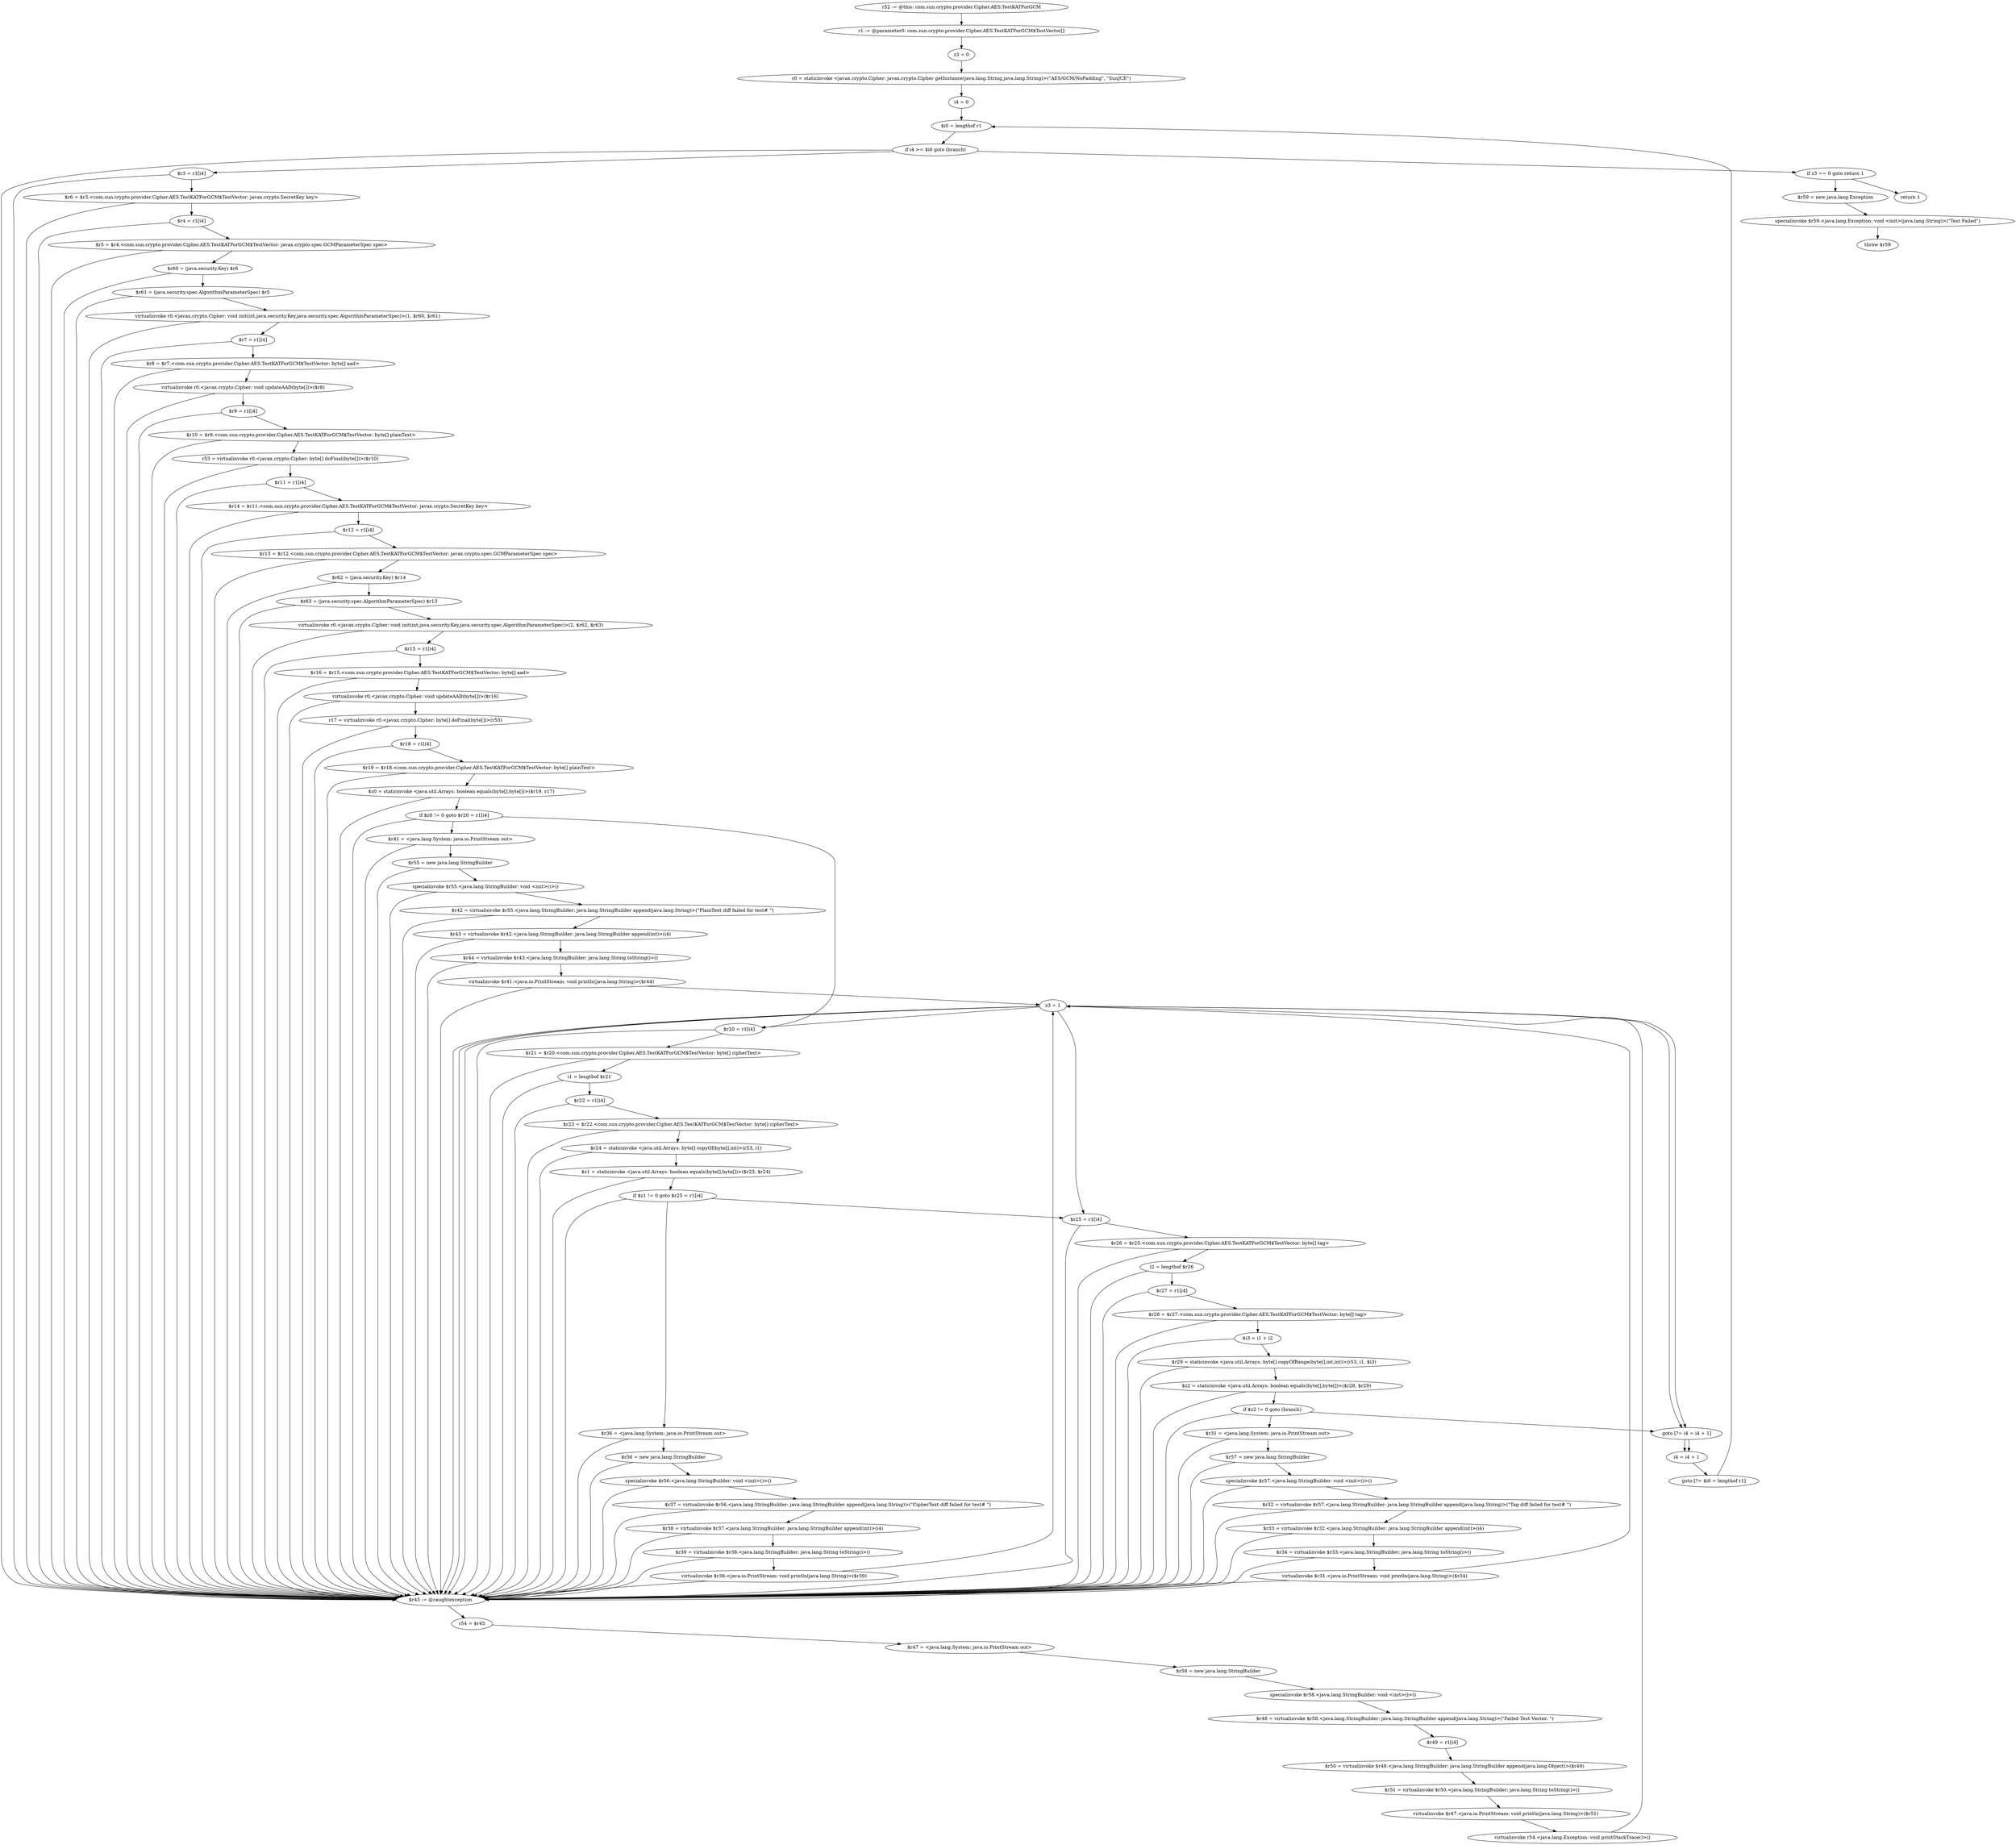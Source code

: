 digraph "unitGraph" {
    "r52 := @this: com.sun.crypto.provider.Cipher.AES.TestKATForGCM"
    "r1 := @parameter0: com.sun.crypto.provider.Cipher.AES.TestKATForGCM$TestVector[]"
    "z3 = 0"
    "r0 = staticinvoke <javax.crypto.Cipher: javax.crypto.Cipher getInstance(java.lang.String,java.lang.String)>(\"AES/GCM/NoPadding\", \"SunJCE\")"
    "i4 = 0"
    "$i0 = lengthof r1"
    "if i4 >= $i0 goto (branch)"
    "$r3 = r1[i4]"
    "$r6 = $r3.<com.sun.crypto.provider.Cipher.AES.TestKATForGCM$TestVector: javax.crypto.SecretKey key>"
    "$r4 = r1[i4]"
    "$r5 = $r4.<com.sun.crypto.provider.Cipher.AES.TestKATForGCM$TestVector: javax.crypto.spec.GCMParameterSpec spec>"
    "$r60 = (java.security.Key) $r6"
    "$r61 = (java.security.spec.AlgorithmParameterSpec) $r5"
    "virtualinvoke r0.<javax.crypto.Cipher: void init(int,java.security.Key,java.security.spec.AlgorithmParameterSpec)>(1, $r60, $r61)"
    "$r7 = r1[i4]"
    "$r8 = $r7.<com.sun.crypto.provider.Cipher.AES.TestKATForGCM$TestVector: byte[] aad>"
    "virtualinvoke r0.<javax.crypto.Cipher: void updateAAD(byte[])>($r8)"
    "$r9 = r1[i4]"
    "$r10 = $r9.<com.sun.crypto.provider.Cipher.AES.TestKATForGCM$TestVector: byte[] plainText>"
    "r53 = virtualinvoke r0.<javax.crypto.Cipher: byte[] doFinal(byte[])>($r10)"
    "$r11 = r1[i4]"
    "$r14 = $r11.<com.sun.crypto.provider.Cipher.AES.TestKATForGCM$TestVector: javax.crypto.SecretKey key>"
    "$r12 = r1[i4]"
    "$r13 = $r12.<com.sun.crypto.provider.Cipher.AES.TestKATForGCM$TestVector: javax.crypto.spec.GCMParameterSpec spec>"
    "$r62 = (java.security.Key) $r14"
    "$r63 = (java.security.spec.AlgorithmParameterSpec) $r13"
    "virtualinvoke r0.<javax.crypto.Cipher: void init(int,java.security.Key,java.security.spec.AlgorithmParameterSpec)>(2, $r62, $r63)"
    "$r15 = r1[i4]"
    "$r16 = $r15.<com.sun.crypto.provider.Cipher.AES.TestKATForGCM$TestVector: byte[] aad>"
    "virtualinvoke r0.<javax.crypto.Cipher: void updateAAD(byte[])>($r16)"
    "r17 = virtualinvoke r0.<javax.crypto.Cipher: byte[] doFinal(byte[])>(r53)"
    "$r18 = r1[i4]"
    "$r19 = $r18.<com.sun.crypto.provider.Cipher.AES.TestKATForGCM$TestVector: byte[] plainText>"
    "$z0 = staticinvoke <java.util.Arrays: boolean equals(byte[],byte[])>($r19, r17)"
    "if $z0 != 0 goto $r20 = r1[i4]"
    "$r41 = <java.lang.System: java.io.PrintStream out>"
    "$r55 = new java.lang.StringBuilder"
    "specialinvoke $r55.<java.lang.StringBuilder: void <init>()>()"
    "$r42 = virtualinvoke $r55.<java.lang.StringBuilder: java.lang.StringBuilder append(java.lang.String)>(\"PlainText diff failed for test# \")"
    "$r43 = virtualinvoke $r42.<java.lang.StringBuilder: java.lang.StringBuilder append(int)>(i4)"
    "$r44 = virtualinvoke $r43.<java.lang.StringBuilder: java.lang.String toString()>()"
    "virtualinvoke $r41.<java.io.PrintStream: void println(java.lang.String)>($r44)"
    "z3 = 1"
    "$r20 = r1[i4]"
    "$r21 = $r20.<com.sun.crypto.provider.Cipher.AES.TestKATForGCM$TestVector: byte[] cipherText>"
    "i1 = lengthof $r21"
    "$r22 = r1[i4]"
    "$r23 = $r22.<com.sun.crypto.provider.Cipher.AES.TestKATForGCM$TestVector: byte[] cipherText>"
    "$r24 = staticinvoke <java.util.Arrays: byte[] copyOf(byte[],int)>(r53, i1)"
    "$z1 = staticinvoke <java.util.Arrays: boolean equals(byte[],byte[])>($r23, $r24)"
    "if $z1 != 0 goto $r25 = r1[i4]"
    "$r36 = <java.lang.System: java.io.PrintStream out>"
    "$r56 = new java.lang.StringBuilder"
    "specialinvoke $r56.<java.lang.StringBuilder: void <init>()>()"
    "$r37 = virtualinvoke $r56.<java.lang.StringBuilder: java.lang.StringBuilder append(java.lang.String)>(\"CipherText diff failed for test# \")"
    "$r38 = virtualinvoke $r37.<java.lang.StringBuilder: java.lang.StringBuilder append(int)>(i4)"
    "$r39 = virtualinvoke $r38.<java.lang.StringBuilder: java.lang.String toString()>()"
    "virtualinvoke $r36.<java.io.PrintStream: void println(java.lang.String)>($r39)"
    "$r25 = r1[i4]"
    "$r26 = $r25.<com.sun.crypto.provider.Cipher.AES.TestKATForGCM$TestVector: byte[] tag>"
    "i2 = lengthof $r26"
    "$r27 = r1[i4]"
    "$r28 = $r27.<com.sun.crypto.provider.Cipher.AES.TestKATForGCM$TestVector: byte[] tag>"
    "$i3 = i1 + i2"
    "$r29 = staticinvoke <java.util.Arrays: byte[] copyOfRange(byte[],int,int)>(r53, i1, $i3)"
    "$z2 = staticinvoke <java.util.Arrays: boolean equals(byte[],byte[])>($r28, $r29)"
    "if $z2 != 0 goto (branch)"
    "$r31 = <java.lang.System: java.io.PrintStream out>"
    "$r57 = new java.lang.StringBuilder"
    "specialinvoke $r57.<java.lang.StringBuilder: void <init>()>()"
    "$r32 = virtualinvoke $r57.<java.lang.StringBuilder: java.lang.StringBuilder append(java.lang.String)>(\"Tag diff failed for test# \")"
    "$r33 = virtualinvoke $r32.<java.lang.StringBuilder: java.lang.StringBuilder append(int)>(i4)"
    "$r34 = virtualinvoke $r33.<java.lang.StringBuilder: java.lang.String toString()>()"
    "virtualinvoke $r31.<java.io.PrintStream: void println(java.lang.String)>($r34)"
    "goto [?= i4 = i4 + 1]"
    "$r45 := @caughtexception"
    "r54 = $r45"
    "$r47 = <java.lang.System: java.io.PrintStream out>"
    "$r58 = new java.lang.StringBuilder"
    "specialinvoke $r58.<java.lang.StringBuilder: void <init>()>()"
    "$r48 = virtualinvoke $r58.<java.lang.StringBuilder: java.lang.StringBuilder append(java.lang.String)>(\"Failed Test Vector: \")"
    "$r49 = r1[i4]"
    "$r50 = virtualinvoke $r48.<java.lang.StringBuilder: java.lang.StringBuilder append(java.lang.Object)>($r49)"
    "$r51 = virtualinvoke $r50.<java.lang.StringBuilder: java.lang.String toString()>()"
    "virtualinvoke $r47.<java.io.PrintStream: void println(java.lang.String)>($r51)"
    "virtualinvoke r54.<java.lang.Exception: void printStackTrace()>()"
    "i4 = i4 + 1"
    "goto [?= $i0 = lengthof r1]"
    "if z3 == 0 goto return 1"
    "$r59 = new java.lang.Exception"
    "specialinvoke $r59.<java.lang.Exception: void <init>(java.lang.String)>(\"Test Failed\")"
    "throw $r59"
    "return 1"
    "r52 := @this: com.sun.crypto.provider.Cipher.AES.TestKATForGCM"->"r1 := @parameter0: com.sun.crypto.provider.Cipher.AES.TestKATForGCM$TestVector[]";
    "r1 := @parameter0: com.sun.crypto.provider.Cipher.AES.TestKATForGCM$TestVector[]"->"z3 = 0";
    "z3 = 0"->"r0 = staticinvoke <javax.crypto.Cipher: javax.crypto.Cipher getInstance(java.lang.String,java.lang.String)>(\"AES/GCM/NoPadding\", \"SunJCE\")";
    "r0 = staticinvoke <javax.crypto.Cipher: javax.crypto.Cipher getInstance(java.lang.String,java.lang.String)>(\"AES/GCM/NoPadding\", \"SunJCE\")"->"i4 = 0";
    "i4 = 0"->"$i0 = lengthof r1";
    "$i0 = lengthof r1"->"if i4 >= $i0 goto (branch)";
    "if i4 >= $i0 goto (branch)"->"$r3 = r1[i4]";
    "if i4 >= $i0 goto (branch)"->"if z3 == 0 goto return 1";
    "if i4 >= $i0 goto (branch)"->"$r45 := @caughtexception";
    "$r3 = r1[i4]"->"$r6 = $r3.<com.sun.crypto.provider.Cipher.AES.TestKATForGCM$TestVector: javax.crypto.SecretKey key>";
    "$r3 = r1[i4]"->"$r45 := @caughtexception";
    "$r6 = $r3.<com.sun.crypto.provider.Cipher.AES.TestKATForGCM$TestVector: javax.crypto.SecretKey key>"->"$r4 = r1[i4]";
    "$r6 = $r3.<com.sun.crypto.provider.Cipher.AES.TestKATForGCM$TestVector: javax.crypto.SecretKey key>"->"$r45 := @caughtexception";
    "$r4 = r1[i4]"->"$r5 = $r4.<com.sun.crypto.provider.Cipher.AES.TestKATForGCM$TestVector: javax.crypto.spec.GCMParameterSpec spec>";
    "$r4 = r1[i4]"->"$r45 := @caughtexception";
    "$r5 = $r4.<com.sun.crypto.provider.Cipher.AES.TestKATForGCM$TestVector: javax.crypto.spec.GCMParameterSpec spec>"->"$r60 = (java.security.Key) $r6";
    "$r5 = $r4.<com.sun.crypto.provider.Cipher.AES.TestKATForGCM$TestVector: javax.crypto.spec.GCMParameterSpec spec>"->"$r45 := @caughtexception";
    "$r60 = (java.security.Key) $r6"->"$r61 = (java.security.spec.AlgorithmParameterSpec) $r5";
    "$r60 = (java.security.Key) $r6"->"$r45 := @caughtexception";
    "$r61 = (java.security.spec.AlgorithmParameterSpec) $r5"->"virtualinvoke r0.<javax.crypto.Cipher: void init(int,java.security.Key,java.security.spec.AlgorithmParameterSpec)>(1, $r60, $r61)";
    "$r61 = (java.security.spec.AlgorithmParameterSpec) $r5"->"$r45 := @caughtexception";
    "virtualinvoke r0.<javax.crypto.Cipher: void init(int,java.security.Key,java.security.spec.AlgorithmParameterSpec)>(1, $r60, $r61)"->"$r7 = r1[i4]";
    "virtualinvoke r0.<javax.crypto.Cipher: void init(int,java.security.Key,java.security.spec.AlgorithmParameterSpec)>(1, $r60, $r61)"->"$r45 := @caughtexception";
    "$r7 = r1[i4]"->"$r8 = $r7.<com.sun.crypto.provider.Cipher.AES.TestKATForGCM$TestVector: byte[] aad>";
    "$r7 = r1[i4]"->"$r45 := @caughtexception";
    "$r8 = $r7.<com.sun.crypto.provider.Cipher.AES.TestKATForGCM$TestVector: byte[] aad>"->"virtualinvoke r0.<javax.crypto.Cipher: void updateAAD(byte[])>($r8)";
    "$r8 = $r7.<com.sun.crypto.provider.Cipher.AES.TestKATForGCM$TestVector: byte[] aad>"->"$r45 := @caughtexception";
    "virtualinvoke r0.<javax.crypto.Cipher: void updateAAD(byte[])>($r8)"->"$r9 = r1[i4]";
    "virtualinvoke r0.<javax.crypto.Cipher: void updateAAD(byte[])>($r8)"->"$r45 := @caughtexception";
    "$r9 = r1[i4]"->"$r10 = $r9.<com.sun.crypto.provider.Cipher.AES.TestKATForGCM$TestVector: byte[] plainText>";
    "$r9 = r1[i4]"->"$r45 := @caughtexception";
    "$r10 = $r9.<com.sun.crypto.provider.Cipher.AES.TestKATForGCM$TestVector: byte[] plainText>"->"r53 = virtualinvoke r0.<javax.crypto.Cipher: byte[] doFinal(byte[])>($r10)";
    "$r10 = $r9.<com.sun.crypto.provider.Cipher.AES.TestKATForGCM$TestVector: byte[] plainText>"->"$r45 := @caughtexception";
    "r53 = virtualinvoke r0.<javax.crypto.Cipher: byte[] doFinal(byte[])>($r10)"->"$r11 = r1[i4]";
    "r53 = virtualinvoke r0.<javax.crypto.Cipher: byte[] doFinal(byte[])>($r10)"->"$r45 := @caughtexception";
    "$r11 = r1[i4]"->"$r14 = $r11.<com.sun.crypto.provider.Cipher.AES.TestKATForGCM$TestVector: javax.crypto.SecretKey key>";
    "$r11 = r1[i4]"->"$r45 := @caughtexception";
    "$r14 = $r11.<com.sun.crypto.provider.Cipher.AES.TestKATForGCM$TestVector: javax.crypto.SecretKey key>"->"$r12 = r1[i4]";
    "$r14 = $r11.<com.sun.crypto.provider.Cipher.AES.TestKATForGCM$TestVector: javax.crypto.SecretKey key>"->"$r45 := @caughtexception";
    "$r12 = r1[i4]"->"$r13 = $r12.<com.sun.crypto.provider.Cipher.AES.TestKATForGCM$TestVector: javax.crypto.spec.GCMParameterSpec spec>";
    "$r12 = r1[i4]"->"$r45 := @caughtexception";
    "$r13 = $r12.<com.sun.crypto.provider.Cipher.AES.TestKATForGCM$TestVector: javax.crypto.spec.GCMParameterSpec spec>"->"$r62 = (java.security.Key) $r14";
    "$r13 = $r12.<com.sun.crypto.provider.Cipher.AES.TestKATForGCM$TestVector: javax.crypto.spec.GCMParameterSpec spec>"->"$r45 := @caughtexception";
    "$r62 = (java.security.Key) $r14"->"$r63 = (java.security.spec.AlgorithmParameterSpec) $r13";
    "$r62 = (java.security.Key) $r14"->"$r45 := @caughtexception";
    "$r63 = (java.security.spec.AlgorithmParameterSpec) $r13"->"virtualinvoke r0.<javax.crypto.Cipher: void init(int,java.security.Key,java.security.spec.AlgorithmParameterSpec)>(2, $r62, $r63)";
    "$r63 = (java.security.spec.AlgorithmParameterSpec) $r13"->"$r45 := @caughtexception";
    "virtualinvoke r0.<javax.crypto.Cipher: void init(int,java.security.Key,java.security.spec.AlgorithmParameterSpec)>(2, $r62, $r63)"->"$r15 = r1[i4]";
    "virtualinvoke r0.<javax.crypto.Cipher: void init(int,java.security.Key,java.security.spec.AlgorithmParameterSpec)>(2, $r62, $r63)"->"$r45 := @caughtexception";
    "$r15 = r1[i4]"->"$r16 = $r15.<com.sun.crypto.provider.Cipher.AES.TestKATForGCM$TestVector: byte[] aad>";
    "$r15 = r1[i4]"->"$r45 := @caughtexception";
    "$r16 = $r15.<com.sun.crypto.provider.Cipher.AES.TestKATForGCM$TestVector: byte[] aad>"->"virtualinvoke r0.<javax.crypto.Cipher: void updateAAD(byte[])>($r16)";
    "$r16 = $r15.<com.sun.crypto.provider.Cipher.AES.TestKATForGCM$TestVector: byte[] aad>"->"$r45 := @caughtexception";
    "virtualinvoke r0.<javax.crypto.Cipher: void updateAAD(byte[])>($r16)"->"r17 = virtualinvoke r0.<javax.crypto.Cipher: byte[] doFinal(byte[])>(r53)";
    "virtualinvoke r0.<javax.crypto.Cipher: void updateAAD(byte[])>($r16)"->"$r45 := @caughtexception";
    "r17 = virtualinvoke r0.<javax.crypto.Cipher: byte[] doFinal(byte[])>(r53)"->"$r18 = r1[i4]";
    "r17 = virtualinvoke r0.<javax.crypto.Cipher: byte[] doFinal(byte[])>(r53)"->"$r45 := @caughtexception";
    "$r18 = r1[i4]"->"$r19 = $r18.<com.sun.crypto.provider.Cipher.AES.TestKATForGCM$TestVector: byte[] plainText>";
    "$r18 = r1[i4]"->"$r45 := @caughtexception";
    "$r19 = $r18.<com.sun.crypto.provider.Cipher.AES.TestKATForGCM$TestVector: byte[] plainText>"->"$z0 = staticinvoke <java.util.Arrays: boolean equals(byte[],byte[])>($r19, r17)";
    "$r19 = $r18.<com.sun.crypto.provider.Cipher.AES.TestKATForGCM$TestVector: byte[] plainText>"->"$r45 := @caughtexception";
    "$z0 = staticinvoke <java.util.Arrays: boolean equals(byte[],byte[])>($r19, r17)"->"if $z0 != 0 goto $r20 = r1[i4]";
    "$z0 = staticinvoke <java.util.Arrays: boolean equals(byte[],byte[])>($r19, r17)"->"$r45 := @caughtexception";
    "if $z0 != 0 goto $r20 = r1[i4]"->"$r41 = <java.lang.System: java.io.PrintStream out>";
    "if $z0 != 0 goto $r20 = r1[i4]"->"$r20 = r1[i4]";
    "if $z0 != 0 goto $r20 = r1[i4]"->"$r45 := @caughtexception";
    "$r41 = <java.lang.System: java.io.PrintStream out>"->"$r55 = new java.lang.StringBuilder";
    "$r41 = <java.lang.System: java.io.PrintStream out>"->"$r45 := @caughtexception";
    "$r55 = new java.lang.StringBuilder"->"specialinvoke $r55.<java.lang.StringBuilder: void <init>()>()";
    "$r55 = new java.lang.StringBuilder"->"$r45 := @caughtexception";
    "specialinvoke $r55.<java.lang.StringBuilder: void <init>()>()"->"$r42 = virtualinvoke $r55.<java.lang.StringBuilder: java.lang.StringBuilder append(java.lang.String)>(\"PlainText diff failed for test# \")";
    "specialinvoke $r55.<java.lang.StringBuilder: void <init>()>()"->"$r45 := @caughtexception";
    "$r42 = virtualinvoke $r55.<java.lang.StringBuilder: java.lang.StringBuilder append(java.lang.String)>(\"PlainText diff failed for test# \")"->"$r43 = virtualinvoke $r42.<java.lang.StringBuilder: java.lang.StringBuilder append(int)>(i4)";
    "$r42 = virtualinvoke $r55.<java.lang.StringBuilder: java.lang.StringBuilder append(java.lang.String)>(\"PlainText diff failed for test# \")"->"$r45 := @caughtexception";
    "$r43 = virtualinvoke $r42.<java.lang.StringBuilder: java.lang.StringBuilder append(int)>(i4)"->"$r44 = virtualinvoke $r43.<java.lang.StringBuilder: java.lang.String toString()>()";
    "$r43 = virtualinvoke $r42.<java.lang.StringBuilder: java.lang.StringBuilder append(int)>(i4)"->"$r45 := @caughtexception";
    "$r44 = virtualinvoke $r43.<java.lang.StringBuilder: java.lang.String toString()>()"->"virtualinvoke $r41.<java.io.PrintStream: void println(java.lang.String)>($r44)";
    "$r44 = virtualinvoke $r43.<java.lang.StringBuilder: java.lang.String toString()>()"->"$r45 := @caughtexception";
    "virtualinvoke $r41.<java.io.PrintStream: void println(java.lang.String)>($r44)"->"z3 = 1";
    "virtualinvoke $r41.<java.io.PrintStream: void println(java.lang.String)>($r44)"->"$r45 := @caughtexception";
    "z3 = 1"->"$r20 = r1[i4]";
    "z3 = 1"->"$r45 := @caughtexception";
    "$r20 = r1[i4]"->"$r21 = $r20.<com.sun.crypto.provider.Cipher.AES.TestKATForGCM$TestVector: byte[] cipherText>";
    "$r20 = r1[i4]"->"$r45 := @caughtexception";
    "$r21 = $r20.<com.sun.crypto.provider.Cipher.AES.TestKATForGCM$TestVector: byte[] cipherText>"->"i1 = lengthof $r21";
    "$r21 = $r20.<com.sun.crypto.provider.Cipher.AES.TestKATForGCM$TestVector: byte[] cipherText>"->"$r45 := @caughtexception";
    "i1 = lengthof $r21"->"$r22 = r1[i4]";
    "i1 = lengthof $r21"->"$r45 := @caughtexception";
    "$r22 = r1[i4]"->"$r23 = $r22.<com.sun.crypto.provider.Cipher.AES.TestKATForGCM$TestVector: byte[] cipherText>";
    "$r22 = r1[i4]"->"$r45 := @caughtexception";
    "$r23 = $r22.<com.sun.crypto.provider.Cipher.AES.TestKATForGCM$TestVector: byte[] cipherText>"->"$r24 = staticinvoke <java.util.Arrays: byte[] copyOf(byte[],int)>(r53, i1)";
    "$r23 = $r22.<com.sun.crypto.provider.Cipher.AES.TestKATForGCM$TestVector: byte[] cipherText>"->"$r45 := @caughtexception";
    "$r24 = staticinvoke <java.util.Arrays: byte[] copyOf(byte[],int)>(r53, i1)"->"$z1 = staticinvoke <java.util.Arrays: boolean equals(byte[],byte[])>($r23, $r24)";
    "$r24 = staticinvoke <java.util.Arrays: byte[] copyOf(byte[],int)>(r53, i1)"->"$r45 := @caughtexception";
    "$z1 = staticinvoke <java.util.Arrays: boolean equals(byte[],byte[])>($r23, $r24)"->"if $z1 != 0 goto $r25 = r1[i4]";
    "$z1 = staticinvoke <java.util.Arrays: boolean equals(byte[],byte[])>($r23, $r24)"->"$r45 := @caughtexception";
    "if $z1 != 0 goto $r25 = r1[i4]"->"$r36 = <java.lang.System: java.io.PrintStream out>";
    "if $z1 != 0 goto $r25 = r1[i4]"->"$r25 = r1[i4]";
    "if $z1 != 0 goto $r25 = r1[i4]"->"$r45 := @caughtexception";
    "$r36 = <java.lang.System: java.io.PrintStream out>"->"$r56 = new java.lang.StringBuilder";
    "$r36 = <java.lang.System: java.io.PrintStream out>"->"$r45 := @caughtexception";
    "$r56 = new java.lang.StringBuilder"->"specialinvoke $r56.<java.lang.StringBuilder: void <init>()>()";
    "$r56 = new java.lang.StringBuilder"->"$r45 := @caughtexception";
    "specialinvoke $r56.<java.lang.StringBuilder: void <init>()>()"->"$r37 = virtualinvoke $r56.<java.lang.StringBuilder: java.lang.StringBuilder append(java.lang.String)>(\"CipherText diff failed for test# \")";
    "specialinvoke $r56.<java.lang.StringBuilder: void <init>()>()"->"$r45 := @caughtexception";
    "$r37 = virtualinvoke $r56.<java.lang.StringBuilder: java.lang.StringBuilder append(java.lang.String)>(\"CipherText diff failed for test# \")"->"$r38 = virtualinvoke $r37.<java.lang.StringBuilder: java.lang.StringBuilder append(int)>(i4)";
    "$r37 = virtualinvoke $r56.<java.lang.StringBuilder: java.lang.StringBuilder append(java.lang.String)>(\"CipherText diff failed for test# \")"->"$r45 := @caughtexception";
    "$r38 = virtualinvoke $r37.<java.lang.StringBuilder: java.lang.StringBuilder append(int)>(i4)"->"$r39 = virtualinvoke $r38.<java.lang.StringBuilder: java.lang.String toString()>()";
    "$r38 = virtualinvoke $r37.<java.lang.StringBuilder: java.lang.StringBuilder append(int)>(i4)"->"$r45 := @caughtexception";
    "$r39 = virtualinvoke $r38.<java.lang.StringBuilder: java.lang.String toString()>()"->"virtualinvoke $r36.<java.io.PrintStream: void println(java.lang.String)>($r39)";
    "$r39 = virtualinvoke $r38.<java.lang.StringBuilder: java.lang.String toString()>()"->"$r45 := @caughtexception";
    "virtualinvoke $r36.<java.io.PrintStream: void println(java.lang.String)>($r39)"->"z3 = 1";
    "virtualinvoke $r36.<java.io.PrintStream: void println(java.lang.String)>($r39)"->"$r45 := @caughtexception";
    "z3 = 1"->"$r25 = r1[i4]";
    "z3 = 1"->"$r45 := @caughtexception";
    "$r25 = r1[i4]"->"$r26 = $r25.<com.sun.crypto.provider.Cipher.AES.TestKATForGCM$TestVector: byte[] tag>";
    "$r25 = r1[i4]"->"$r45 := @caughtexception";
    "$r26 = $r25.<com.sun.crypto.provider.Cipher.AES.TestKATForGCM$TestVector: byte[] tag>"->"i2 = lengthof $r26";
    "$r26 = $r25.<com.sun.crypto.provider.Cipher.AES.TestKATForGCM$TestVector: byte[] tag>"->"$r45 := @caughtexception";
    "i2 = lengthof $r26"->"$r27 = r1[i4]";
    "i2 = lengthof $r26"->"$r45 := @caughtexception";
    "$r27 = r1[i4]"->"$r28 = $r27.<com.sun.crypto.provider.Cipher.AES.TestKATForGCM$TestVector: byte[] tag>";
    "$r27 = r1[i4]"->"$r45 := @caughtexception";
    "$r28 = $r27.<com.sun.crypto.provider.Cipher.AES.TestKATForGCM$TestVector: byte[] tag>"->"$i3 = i1 + i2";
    "$r28 = $r27.<com.sun.crypto.provider.Cipher.AES.TestKATForGCM$TestVector: byte[] tag>"->"$r45 := @caughtexception";
    "$i3 = i1 + i2"->"$r29 = staticinvoke <java.util.Arrays: byte[] copyOfRange(byte[],int,int)>(r53, i1, $i3)";
    "$i3 = i1 + i2"->"$r45 := @caughtexception";
    "$r29 = staticinvoke <java.util.Arrays: byte[] copyOfRange(byte[],int,int)>(r53, i1, $i3)"->"$z2 = staticinvoke <java.util.Arrays: boolean equals(byte[],byte[])>($r28, $r29)";
    "$r29 = staticinvoke <java.util.Arrays: byte[] copyOfRange(byte[],int,int)>(r53, i1, $i3)"->"$r45 := @caughtexception";
    "$z2 = staticinvoke <java.util.Arrays: boolean equals(byte[],byte[])>($r28, $r29)"->"if $z2 != 0 goto (branch)";
    "$z2 = staticinvoke <java.util.Arrays: boolean equals(byte[],byte[])>($r28, $r29)"->"$r45 := @caughtexception";
    "if $z2 != 0 goto (branch)"->"$r31 = <java.lang.System: java.io.PrintStream out>";
    "if $z2 != 0 goto (branch)"->"goto [?= i4 = i4 + 1]";
    "if $z2 != 0 goto (branch)"->"$r45 := @caughtexception";
    "$r31 = <java.lang.System: java.io.PrintStream out>"->"$r57 = new java.lang.StringBuilder";
    "$r31 = <java.lang.System: java.io.PrintStream out>"->"$r45 := @caughtexception";
    "$r57 = new java.lang.StringBuilder"->"specialinvoke $r57.<java.lang.StringBuilder: void <init>()>()";
    "$r57 = new java.lang.StringBuilder"->"$r45 := @caughtexception";
    "specialinvoke $r57.<java.lang.StringBuilder: void <init>()>()"->"$r32 = virtualinvoke $r57.<java.lang.StringBuilder: java.lang.StringBuilder append(java.lang.String)>(\"Tag diff failed for test# \")";
    "specialinvoke $r57.<java.lang.StringBuilder: void <init>()>()"->"$r45 := @caughtexception";
    "$r32 = virtualinvoke $r57.<java.lang.StringBuilder: java.lang.StringBuilder append(java.lang.String)>(\"Tag diff failed for test# \")"->"$r33 = virtualinvoke $r32.<java.lang.StringBuilder: java.lang.StringBuilder append(int)>(i4)";
    "$r32 = virtualinvoke $r57.<java.lang.StringBuilder: java.lang.StringBuilder append(java.lang.String)>(\"Tag diff failed for test# \")"->"$r45 := @caughtexception";
    "$r33 = virtualinvoke $r32.<java.lang.StringBuilder: java.lang.StringBuilder append(int)>(i4)"->"$r34 = virtualinvoke $r33.<java.lang.StringBuilder: java.lang.String toString()>()";
    "$r33 = virtualinvoke $r32.<java.lang.StringBuilder: java.lang.StringBuilder append(int)>(i4)"->"$r45 := @caughtexception";
    "$r34 = virtualinvoke $r33.<java.lang.StringBuilder: java.lang.String toString()>()"->"virtualinvoke $r31.<java.io.PrintStream: void println(java.lang.String)>($r34)";
    "$r34 = virtualinvoke $r33.<java.lang.StringBuilder: java.lang.String toString()>()"->"$r45 := @caughtexception";
    "virtualinvoke $r31.<java.io.PrintStream: void println(java.lang.String)>($r34)"->"z3 = 1";
    "virtualinvoke $r31.<java.io.PrintStream: void println(java.lang.String)>($r34)"->"$r45 := @caughtexception";
    "z3 = 1"->"goto [?= i4 = i4 + 1]";
    "z3 = 1"->"$r45 := @caughtexception";
    "goto [?= i4 = i4 + 1]"->"i4 = i4 + 1";
    "$r45 := @caughtexception"->"r54 = $r45";
    "r54 = $r45"->"$r47 = <java.lang.System: java.io.PrintStream out>";
    "$r47 = <java.lang.System: java.io.PrintStream out>"->"$r58 = new java.lang.StringBuilder";
    "$r58 = new java.lang.StringBuilder"->"specialinvoke $r58.<java.lang.StringBuilder: void <init>()>()";
    "specialinvoke $r58.<java.lang.StringBuilder: void <init>()>()"->"$r48 = virtualinvoke $r58.<java.lang.StringBuilder: java.lang.StringBuilder append(java.lang.String)>(\"Failed Test Vector: \")";
    "$r48 = virtualinvoke $r58.<java.lang.StringBuilder: java.lang.StringBuilder append(java.lang.String)>(\"Failed Test Vector: \")"->"$r49 = r1[i4]";
    "$r49 = r1[i4]"->"$r50 = virtualinvoke $r48.<java.lang.StringBuilder: java.lang.StringBuilder append(java.lang.Object)>($r49)";
    "$r50 = virtualinvoke $r48.<java.lang.StringBuilder: java.lang.StringBuilder append(java.lang.Object)>($r49)"->"$r51 = virtualinvoke $r50.<java.lang.StringBuilder: java.lang.String toString()>()";
    "$r51 = virtualinvoke $r50.<java.lang.StringBuilder: java.lang.String toString()>()"->"virtualinvoke $r47.<java.io.PrintStream: void println(java.lang.String)>($r51)";
    "virtualinvoke $r47.<java.io.PrintStream: void println(java.lang.String)>($r51)"->"virtualinvoke r54.<java.lang.Exception: void printStackTrace()>()";
    "virtualinvoke r54.<java.lang.Exception: void printStackTrace()>()"->"z3 = 1";
    "z3 = 1"->"goto [?= i4 = i4 + 1]";
    "goto [?= i4 = i4 + 1]"->"i4 = i4 + 1";
    "i4 = i4 + 1"->"goto [?= $i0 = lengthof r1]";
    "goto [?= $i0 = lengthof r1]"->"$i0 = lengthof r1";
    "if z3 == 0 goto return 1"->"$r59 = new java.lang.Exception";
    "if z3 == 0 goto return 1"->"return 1";
    "$r59 = new java.lang.Exception"->"specialinvoke $r59.<java.lang.Exception: void <init>(java.lang.String)>(\"Test Failed\")";
    "specialinvoke $r59.<java.lang.Exception: void <init>(java.lang.String)>(\"Test Failed\")"->"throw $r59";
}
